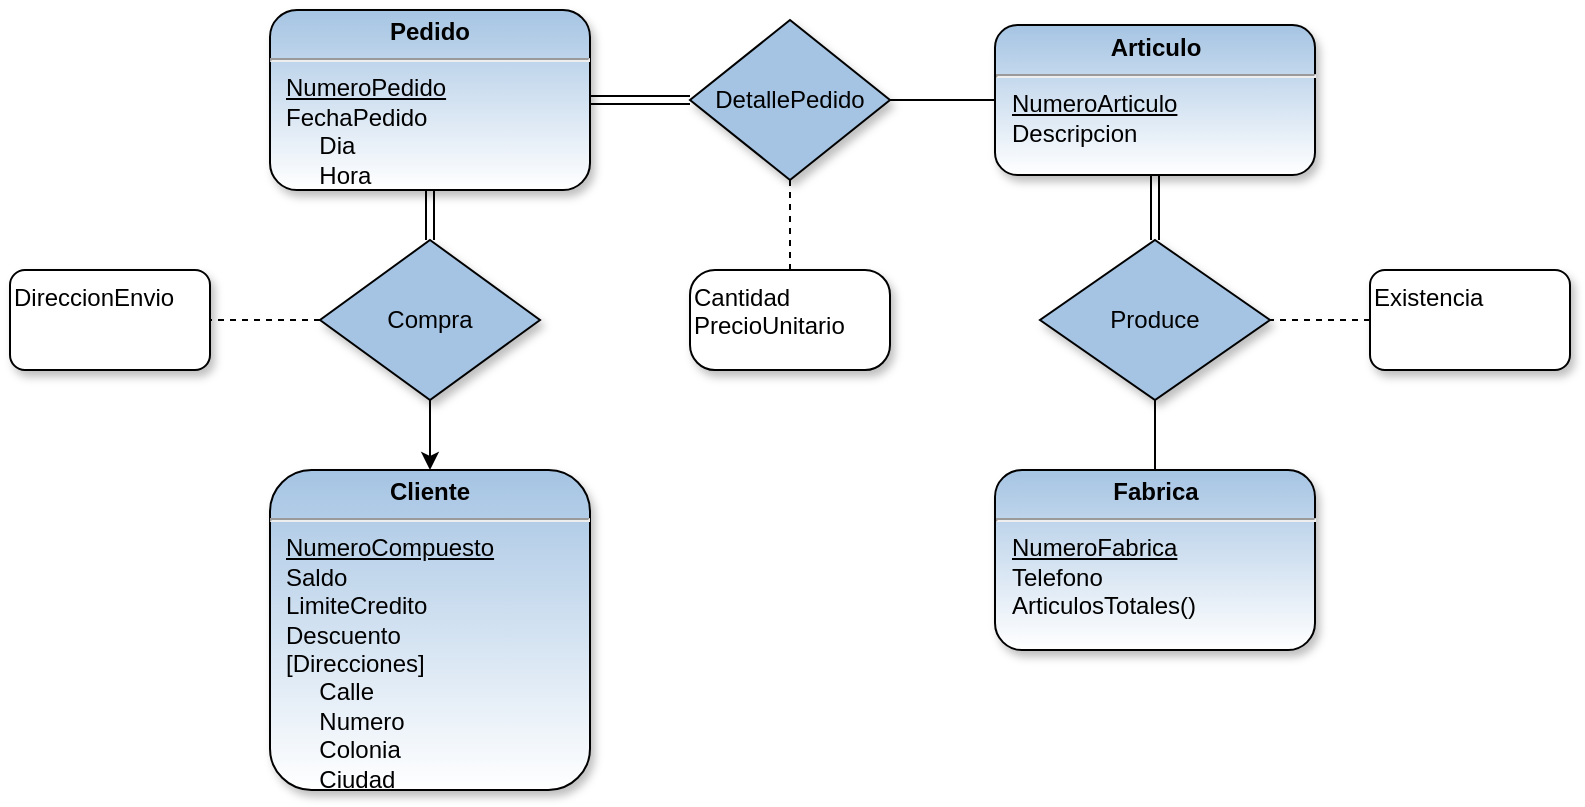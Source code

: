 <mxfile version="20.8.13" type="google"><diagram name="Página-1" id="Cw8KAYqYuaCEHWgIuqEC"><mxGraphModel grid="1" page="1" gridSize="10" guides="1" tooltips="1" connect="1" arrows="1" fold="1" pageScale="1" pageWidth="1100" pageHeight="850" math="0" shadow="0"><root><mxCell id="0"/><mxCell id="1" parent="0"/><mxCell id="wHN777fTDFEduJHcDetY-1" value="&lt;p style=&quot;text-align: center ; margin: 4px 0px 0px&quot;&gt;&lt;b&gt;Cliente&lt;/b&gt;&lt;/p&gt;&lt;hr&gt;&lt;p style=&quot;margin: 0px ; margin-left: 8px&quot;&gt;&lt;u&gt;NumeroCompuesto&lt;/u&gt;&lt;/p&gt;&lt;p style=&quot;margin: 0px ; margin-left: 8px&quot;&gt;Saldo&lt;/p&gt;&lt;p style=&quot;margin: 0px ; margin-left: 8px&quot;&gt;LimiteCredito&lt;/p&gt;&lt;p style=&quot;margin: 0px ; margin-left: 8px&quot;&gt;Descuento&lt;/p&gt;&lt;p style=&quot;margin: 0px ; margin-left: 8px&quot;&gt;[Direcciones]&lt;/p&gt;&lt;p style=&quot;margin: 0px ; margin-left: 8px&quot;&gt;&amp;nbsp; &amp;nbsp; &amp;nbsp;Calle&lt;/p&gt;&lt;p style=&quot;margin: 0px ; margin-left: 8px&quot;&gt;&amp;nbsp; &amp;nbsp; &amp;nbsp;Numero&amp;nbsp;&lt;/p&gt;&lt;p style=&quot;margin: 0px ; margin-left: 8px&quot;&gt;&amp;nbsp; &amp;nbsp; &amp;nbsp;Colonia&lt;/p&gt;&lt;p style=&quot;margin: 0px ; margin-left: 8px&quot;&gt;&amp;nbsp; &amp;nbsp; &amp;nbsp;Ciudad&lt;/p&gt;" style="verticalAlign=top;align=left;overflow=fill;fontSize=12;fontFamily=Helvetica;html=1;gradientDirection=south;rounded=1;shadow=1;sketch=0;glass=0;strokeColor=#000000;fillColor=#a5c4e3;gradientColor=#ffffff;arcSize=13;" vertex="1" parent="1"><mxGeometry x="440" y="250" width="160" height="160" as="geometry"/></mxCell><mxCell id="JwXuOhskftET_cTq6_o_-16" value="" style="edgeStyle=orthogonalEdgeStyle;shape=link;rounded=0;orthogonalLoop=1;jettySize=auto;html=1;endArrow=none;endFill=0;" edge="1" parent="1" source="wHN777fTDFEduJHcDetY-2" target="JwXuOhskftET_cTq6_o_-11"><mxGeometry relative="1" as="geometry"/></mxCell><mxCell id="wHN777fTDFEduJHcDetY-2" value="&lt;p style=&quot;text-align: center ; margin: 4px 0px 0px&quot;&gt;&lt;b&gt;Articulo&lt;/b&gt;&lt;/p&gt;&lt;hr&gt;&lt;p style=&quot;margin: 0px ; margin-left: 8px&quot;&gt;&lt;u&gt;NumeroArticulo&lt;/u&gt;&lt;/p&gt;&lt;p style=&quot;margin: 0px ; margin-left: 8px&quot;&gt;Descripcion&lt;/p&gt;" style="verticalAlign=top;align=left;overflow=fill;fontSize=12;fontFamily=Helvetica;html=1;gradientDirection=south;rounded=1;shadow=1;sketch=0;glass=0;strokeColor=#000000;fillColor=#a5c4e3;gradientColor=#ffffff;" vertex="1" parent="1"><mxGeometry x="802.5" y="27.5" width="160" height="75" as="geometry"/></mxCell><mxCell id="JwXuOhskftET_cTq6_o_-12" value="" style="edgeStyle=orthogonalEdgeStyle;rounded=0;orthogonalLoop=1;jettySize=auto;html=1;endArrow=none;endFill=0;" edge="1" parent="1" source="wHN777fTDFEduJHcDetY-4" target="JwXuOhskftET_cTq6_o_-11"><mxGeometry relative="1" as="geometry"/></mxCell><mxCell id="wHN777fTDFEduJHcDetY-4" value="&lt;p style=&quot;text-align: center ; margin: 4px 0px 0px&quot;&gt;&lt;b&gt;Fabrica&lt;/b&gt;&lt;/p&gt;&lt;hr&gt;&lt;p style=&quot;margin: 0px ; margin-left: 8px&quot;&gt;&lt;u&gt;NumeroFabrica&lt;/u&gt;&lt;br&gt;&lt;/p&gt;&lt;p style=&quot;margin: 0px ; margin-left: 8px&quot;&gt;Telefono&amp;nbsp;&lt;/p&gt;&lt;p style=&quot;margin: 0px ; margin-left: 8px&quot;&gt;ArticulosTotales()&lt;/p&gt;" style="verticalAlign=top;align=left;overflow=fill;fontSize=12;fontFamily=Helvetica;html=1;gradientDirection=south;rounded=1;shadow=1;sketch=0;glass=0;strokeColor=#000000;fillColor=#a5c4e3;gradientColor=#ffffff;" vertex="1" parent="1"><mxGeometry x="802.5" y="250" width="160" height="90" as="geometry"/></mxCell><mxCell id="JwXuOhskftET_cTq6_o_-14" value="" style="edgeStyle=orthogonalEdgeStyle;rounded=0;orthogonalLoop=1;jettySize=auto;html=1;endArrow=none;endFill=0;shape=link;" edge="1" parent="1" source="wHN777fTDFEduJHcDetY-10" target="JwXuOhskftET_cTq6_o_-5"><mxGeometry relative="1" as="geometry"/></mxCell><mxCell id="wHN777fTDFEduJHcDetY-10" value="&lt;p style=&quot;text-align: center ; margin: 4px 0px 0px&quot;&gt;&lt;b&gt;Pedido&lt;/b&gt;&lt;/p&gt;&lt;hr&gt;&lt;p style=&quot;margin: 0px ; margin-left: 8px&quot;&gt;&lt;u&gt;NumeroPedido&lt;/u&gt;&lt;br&gt;&lt;/p&gt;&lt;p style=&quot;margin: 0px ; margin-left: 8px&quot;&gt;FechaPedido&lt;/p&gt;&lt;p style=&quot;margin: 0px ; margin-left: 8px&quot;&gt;&amp;nbsp; &amp;nbsp; &amp;nbsp;Dia&amp;nbsp;&lt;/p&gt;&lt;p style=&quot;margin: 0px ; margin-left: 8px&quot;&gt;&amp;nbsp; &amp;nbsp; &amp;nbsp;Hora&lt;/p&gt;" style="verticalAlign=top;align=left;overflow=fill;fontSize=12;fontFamily=Helvetica;html=1;gradientDirection=south;rounded=1;shadow=1;sketch=0;glass=0;strokeColor=#000000;fillColor=#a5c4e3;gradientColor=#ffffff;" vertex="1" parent="1"><mxGeometry x="440" y="20" width="160" height="90" as="geometry"/></mxCell><mxCell id="wHN777fTDFEduJHcDetY-16" style="edgeStyle=orthogonalEdgeStyle;rounded=0;orthogonalLoop=1;jettySize=auto;html=1;endArrow=none;endFill=0;dashed=1;" edge="1" parent="1" source="wHN777fTDFEduJHcDetY-11" target="wHN777fTDFEduJHcDetY-15"><mxGeometry relative="1" as="geometry"/></mxCell><mxCell id="JwXuOhskftET_cTq6_o_-9" value="" style="edgeStyle=orthogonalEdgeStyle;rounded=0;orthogonalLoop=1;jettySize=auto;html=1;endArrow=none;endFill=0;dashed=1;" edge="1" parent="1" source="wHN777fTDFEduJHcDetY-11" target="wHN777fTDFEduJHcDetY-15"><mxGeometry relative="1" as="geometry"/></mxCell><mxCell id="JwXuOhskftET_cTq6_o_-13" value="" style="edgeStyle=orthogonalEdgeStyle;rounded=0;orthogonalLoop=1;jettySize=auto;html=1;endArrow=none;endFill=0;shape=link;" edge="1" parent="1" source="wHN777fTDFEduJHcDetY-11" target="wHN777fTDFEduJHcDetY-10"><mxGeometry relative="1" as="geometry"/></mxCell><mxCell id="JwXuOhskftET_cTq6_o_-15" value="" style="edgeStyle=orthogonalEdgeStyle;rounded=0;orthogonalLoop=1;jettySize=auto;html=1;endArrow=none;endFill=0;" edge="1" parent="1" source="wHN777fTDFEduJHcDetY-11" target="wHN777fTDFEduJHcDetY-2"><mxGeometry relative="1" as="geometry"/></mxCell><mxCell id="wHN777fTDFEduJHcDetY-11" value="DetallePedido" style="shape=rhombus;perimeter=rhombusPerimeter;whiteSpace=wrap;html=1;align=center;rounded=0;shadow=1;glass=0;sketch=0;strokeColor=#000000;fillColor=#a5c4e3;" vertex="1" parent="1"><mxGeometry x="650" y="25" width="100" height="80" as="geometry"/></mxCell><mxCell id="wHN777fTDFEduJHcDetY-15" value="Cantidad&lt;br&gt;PrecioUnitario" style="rounded=1;whiteSpace=wrap;html=1;shadow=1;sketch=0;fillColor=#ffffff;gradientColor=#ffffff;align=left;verticalAlign=top;arcSize=25;" vertex="1" parent="1"><mxGeometry x="650" y="150" width="100" height="50" as="geometry"/></mxCell><mxCell id="JwXuOhskftET_cTq6_o_-7" value="" style="edgeStyle=orthogonalEdgeStyle;rounded=0;orthogonalLoop=1;jettySize=auto;html=1;endArrow=classic;endFill=1;entryX=0.5;entryY=0;entryDx=0;entryDy=0;" edge="1" parent="1" source="JwXuOhskftET_cTq6_o_-5" target="wHN777fTDFEduJHcDetY-1"><mxGeometry relative="1" as="geometry"/></mxCell><mxCell id="JwXuOhskftET_cTq6_o_-10" style="edgeStyle=orthogonalEdgeStyle;rounded=0;orthogonalLoop=1;jettySize=auto;html=1;entryX=1;entryY=0.5;entryDx=0;entryDy=0;endArrow=none;endFill=0;dashed=1;exitX=0;exitY=0.5;exitDx=0;exitDy=0;" edge="1" parent="1" source="JwXuOhskftET_cTq6_o_-5" target="JwXuOhskftET_cTq6_o_-8"><mxGeometry relative="1" as="geometry"/></mxCell><mxCell id="JwXuOhskftET_cTq6_o_-5" value="Compra" style="shape=rhombus;perimeter=rhombusPerimeter;whiteSpace=wrap;html=1;align=center;rounded=0;shadow=1;glass=0;sketch=0;strokeColor=#000000;fillColor=#a5c4e3;" vertex="1" parent="1"><mxGeometry x="465" y="135" width="110" height="80" as="geometry"/></mxCell><mxCell id="JwXuOhskftET_cTq6_o_-8" value="DireccionEnvio" style="rounded=1;whiteSpace=wrap;html=1;shadow=1;sketch=0;fillColor=#ffffff;gradientColor=#ffffff;align=left;verticalAlign=top;" vertex="1" parent="1"><mxGeometry x="310" y="150" width="100" height="50" as="geometry"/></mxCell><mxCell id="JwXuOhskftET_cTq6_o_-11" value="Produce" style="shape=rhombus;perimeter=rhombusPerimeter;whiteSpace=wrap;html=1;align=center;rounded=0;shadow=1;glass=0;sketch=0;strokeColor=#000000;fillColor=#a5c4e3;" vertex="1" parent="1"><mxGeometry x="825" y="135" width="115" height="80" as="geometry"/></mxCell><mxCell id="JwXuOhskftET_cTq6_o_-18" value="" style="edgeStyle=orthogonalEdgeStyle;rounded=0;orthogonalLoop=1;jettySize=auto;html=1;dashed=1;endArrow=none;endFill=0;" edge="1" parent="1" source="JwXuOhskftET_cTq6_o_-17" target="JwXuOhskftET_cTq6_o_-11"><mxGeometry relative="1" as="geometry"/></mxCell><mxCell id="JwXuOhskftET_cTq6_o_-17" value="Existencia&amp;nbsp;" style="rounded=1;whiteSpace=wrap;html=1;shadow=1;sketch=0;fillColor=#ffffff;gradientColor=#ffffff;align=left;verticalAlign=top;" vertex="1" parent="1"><mxGeometry x="990" y="150" width="100" height="50" as="geometry"/></mxCell></root></mxGraphModel></diagram></mxfile>
